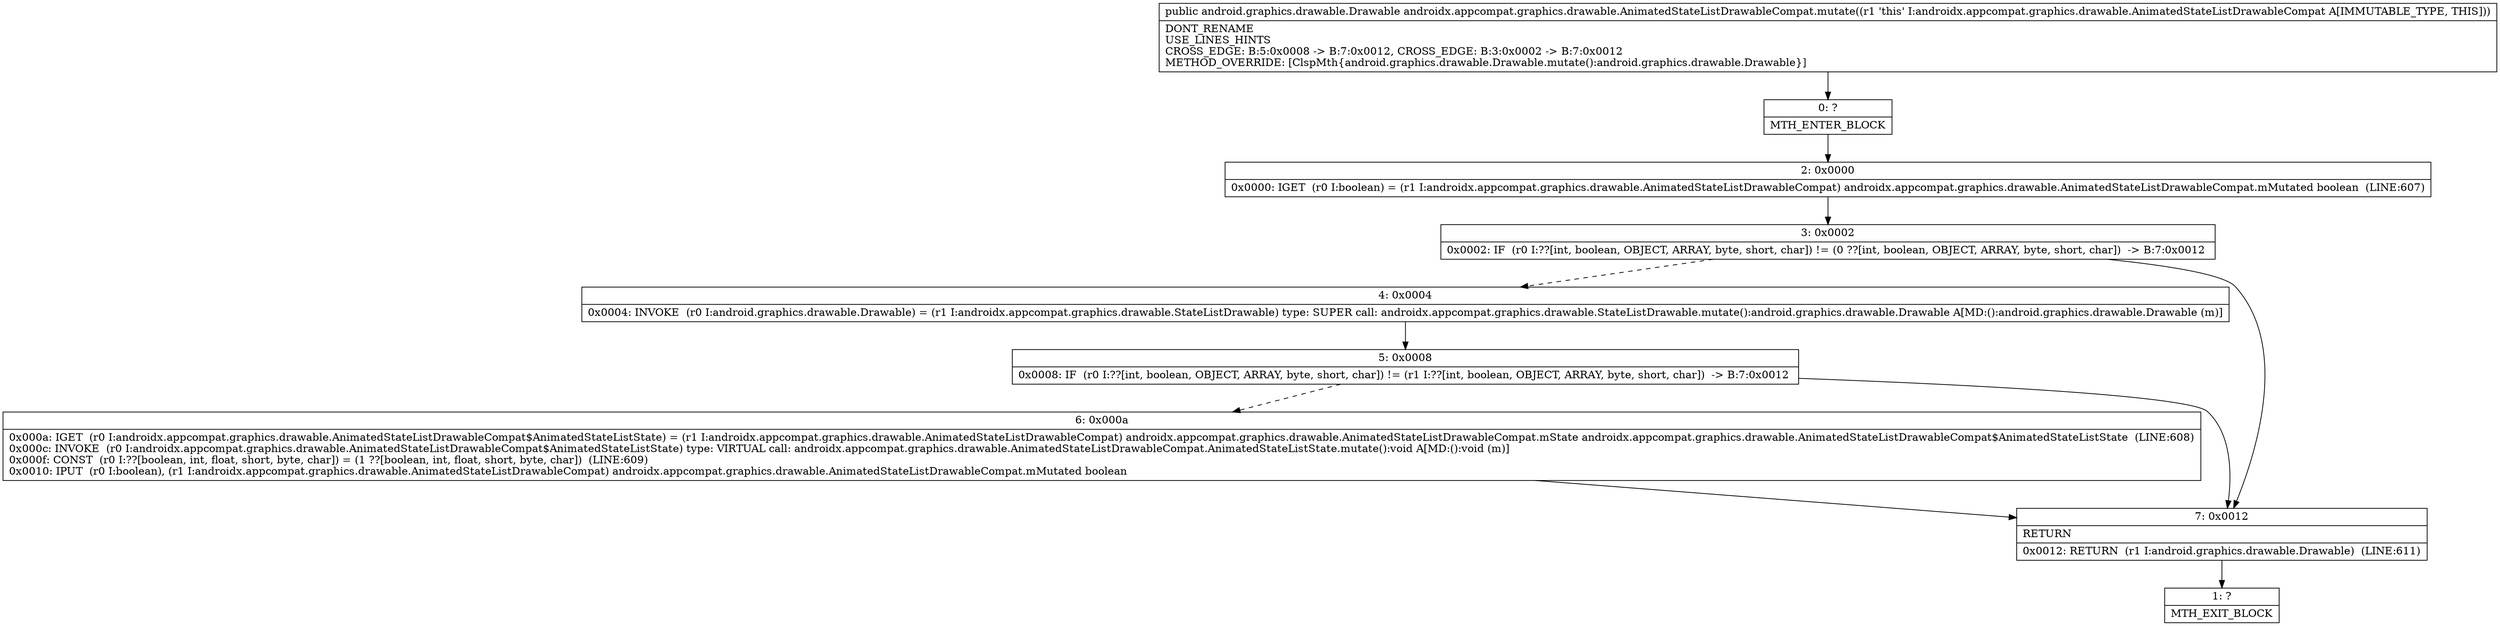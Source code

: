digraph "CFG forandroidx.appcompat.graphics.drawable.AnimatedStateListDrawableCompat.mutate()Landroid\/graphics\/drawable\/Drawable;" {
Node_0 [shape=record,label="{0\:\ ?|MTH_ENTER_BLOCK\l}"];
Node_2 [shape=record,label="{2\:\ 0x0000|0x0000: IGET  (r0 I:boolean) = (r1 I:androidx.appcompat.graphics.drawable.AnimatedStateListDrawableCompat) androidx.appcompat.graphics.drawable.AnimatedStateListDrawableCompat.mMutated boolean  (LINE:607)\l}"];
Node_3 [shape=record,label="{3\:\ 0x0002|0x0002: IF  (r0 I:??[int, boolean, OBJECT, ARRAY, byte, short, char]) != (0 ??[int, boolean, OBJECT, ARRAY, byte, short, char])  \-\> B:7:0x0012 \l}"];
Node_4 [shape=record,label="{4\:\ 0x0004|0x0004: INVOKE  (r0 I:android.graphics.drawable.Drawable) = (r1 I:androidx.appcompat.graphics.drawable.StateListDrawable) type: SUPER call: androidx.appcompat.graphics.drawable.StateListDrawable.mutate():android.graphics.drawable.Drawable A[MD:():android.graphics.drawable.Drawable (m)]\l}"];
Node_5 [shape=record,label="{5\:\ 0x0008|0x0008: IF  (r0 I:??[int, boolean, OBJECT, ARRAY, byte, short, char]) != (r1 I:??[int, boolean, OBJECT, ARRAY, byte, short, char])  \-\> B:7:0x0012 \l}"];
Node_6 [shape=record,label="{6\:\ 0x000a|0x000a: IGET  (r0 I:androidx.appcompat.graphics.drawable.AnimatedStateListDrawableCompat$AnimatedStateListState) = (r1 I:androidx.appcompat.graphics.drawable.AnimatedStateListDrawableCompat) androidx.appcompat.graphics.drawable.AnimatedStateListDrawableCompat.mState androidx.appcompat.graphics.drawable.AnimatedStateListDrawableCompat$AnimatedStateListState  (LINE:608)\l0x000c: INVOKE  (r0 I:androidx.appcompat.graphics.drawable.AnimatedStateListDrawableCompat$AnimatedStateListState) type: VIRTUAL call: androidx.appcompat.graphics.drawable.AnimatedStateListDrawableCompat.AnimatedStateListState.mutate():void A[MD:():void (m)]\l0x000f: CONST  (r0 I:??[boolean, int, float, short, byte, char]) = (1 ??[boolean, int, float, short, byte, char])  (LINE:609)\l0x0010: IPUT  (r0 I:boolean), (r1 I:androidx.appcompat.graphics.drawable.AnimatedStateListDrawableCompat) androidx.appcompat.graphics.drawable.AnimatedStateListDrawableCompat.mMutated boolean \l}"];
Node_7 [shape=record,label="{7\:\ 0x0012|RETURN\l|0x0012: RETURN  (r1 I:android.graphics.drawable.Drawable)  (LINE:611)\l}"];
Node_1 [shape=record,label="{1\:\ ?|MTH_EXIT_BLOCK\l}"];
MethodNode[shape=record,label="{public android.graphics.drawable.Drawable androidx.appcompat.graphics.drawable.AnimatedStateListDrawableCompat.mutate((r1 'this' I:androidx.appcompat.graphics.drawable.AnimatedStateListDrawableCompat A[IMMUTABLE_TYPE, THIS]))  | DONT_RENAME\lUSE_LINES_HINTS\lCROSS_EDGE: B:5:0x0008 \-\> B:7:0x0012, CROSS_EDGE: B:3:0x0002 \-\> B:7:0x0012\lMETHOD_OVERRIDE: [ClspMth\{android.graphics.drawable.Drawable.mutate():android.graphics.drawable.Drawable\}]\l}"];
MethodNode -> Node_0;Node_0 -> Node_2;
Node_2 -> Node_3;
Node_3 -> Node_4[style=dashed];
Node_3 -> Node_7;
Node_4 -> Node_5;
Node_5 -> Node_6[style=dashed];
Node_5 -> Node_7;
Node_6 -> Node_7;
Node_7 -> Node_1;
}

